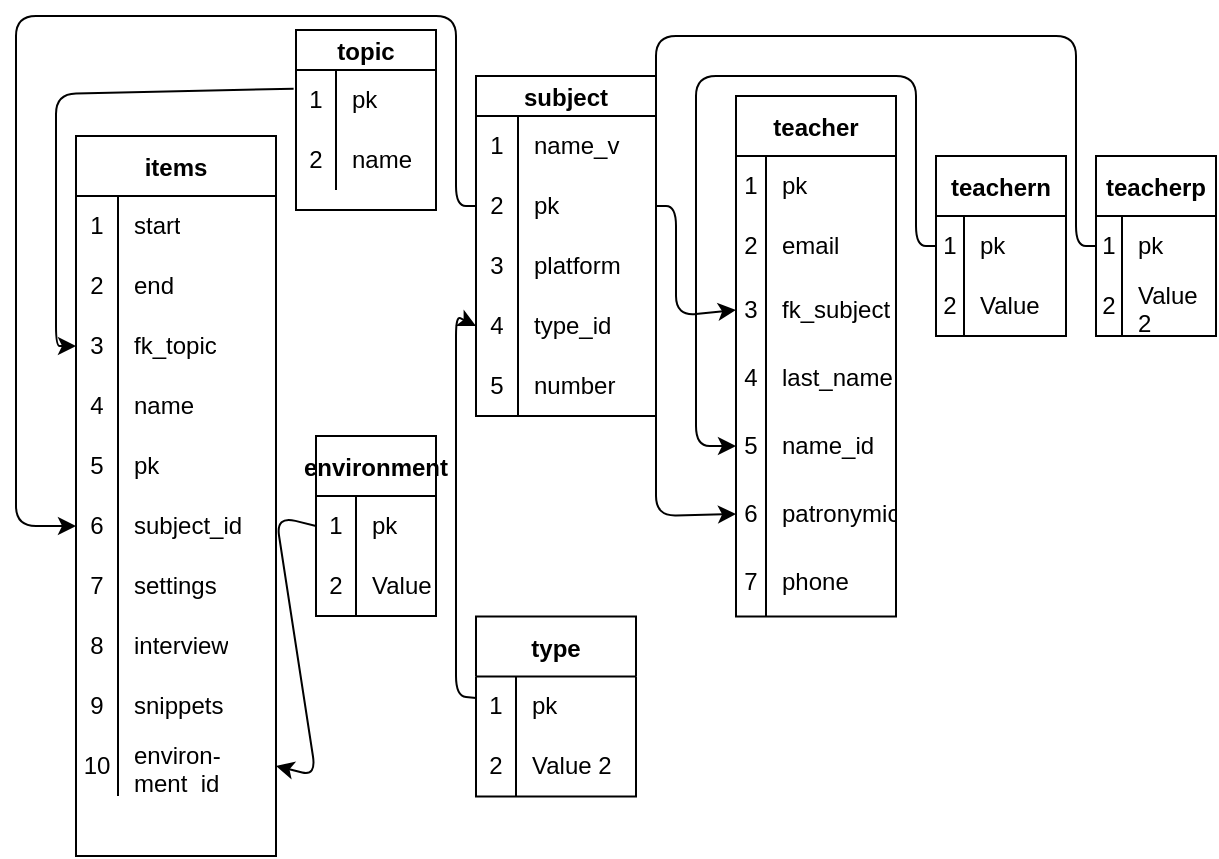 <mxfile>
    <diagram id="UO9deW6PsLbWrJWX5Zuo" name="Страница 1">
        <mxGraphModel dx="1464" dy="249" grid="1" gridSize="10" guides="1" tooltips="1" connect="1" arrows="1" fold="1" page="1" pageScale="1" pageWidth="1169" pageHeight="827" math="0" shadow="0">
            <root>
                <mxCell id="0"/>
                <mxCell id="1" parent="0"/>
                <mxCell id="2" value="items" style="shape=table;startSize=30;container=1;collapsible=0;childLayout=tableLayout;fixedRows=1;rowLines=0;fontStyle=1;" parent="1" vertex="1">
                    <mxGeometry x="10" y="70" width="100" height="360" as="geometry"/>
                </mxCell>
                <mxCell id="3" value="" style="shape=tableRow;horizontal=0;startSize=0;swimlaneHead=0;swimlaneBody=0;top=0;left=0;bottom=0;right=0;collapsible=0;dropTarget=0;fillColor=none;points=[[0,0.5],[1,0.5]];portConstraint=eastwest;" parent="2" vertex="1">
                    <mxGeometry y="30" width="100" height="30" as="geometry"/>
                </mxCell>
                <mxCell id="4" value="1" style="shape=partialRectangle;html=1;whiteSpace=wrap;connectable=0;fillColor=none;top=0;left=0;bottom=0;right=0;overflow=hidden;pointerEvents=1;" parent="3" vertex="1">
                    <mxGeometry width="21" height="30" as="geometry">
                        <mxRectangle width="21" height="30" as="alternateBounds"/>
                    </mxGeometry>
                </mxCell>
                <mxCell id="5" value="start" style="shape=partialRectangle;html=1;whiteSpace=wrap;connectable=0;fillColor=none;top=0;left=0;bottom=0;right=0;align=left;spacingLeft=6;overflow=hidden;" parent="3" vertex="1">
                    <mxGeometry x="21" width="79" height="30" as="geometry">
                        <mxRectangle width="79" height="30" as="alternateBounds"/>
                    </mxGeometry>
                </mxCell>
                <mxCell id="6" value="" style="shape=tableRow;horizontal=0;startSize=0;swimlaneHead=0;swimlaneBody=0;top=0;left=0;bottom=0;right=0;collapsible=0;dropTarget=0;fillColor=none;points=[[0,0.5],[1,0.5]];portConstraint=eastwest;" parent="2" vertex="1">
                    <mxGeometry y="60" width="100" height="30" as="geometry"/>
                </mxCell>
                <mxCell id="7" value="2" style="shape=partialRectangle;html=1;whiteSpace=wrap;connectable=0;fillColor=none;top=0;left=0;bottom=0;right=0;overflow=hidden;" parent="6" vertex="1">
                    <mxGeometry width="21" height="30" as="geometry">
                        <mxRectangle width="21" height="30" as="alternateBounds"/>
                    </mxGeometry>
                </mxCell>
                <mxCell id="8" value="end" style="shape=partialRectangle;html=1;whiteSpace=wrap;connectable=0;fillColor=none;top=0;left=0;bottom=0;right=0;align=left;spacingLeft=6;overflow=hidden;" parent="6" vertex="1">
                    <mxGeometry x="21" width="79" height="30" as="geometry">
                        <mxRectangle width="79" height="30" as="alternateBounds"/>
                    </mxGeometry>
                </mxCell>
                <mxCell id="9" value="" style="shape=tableRow;horizontal=0;startSize=0;swimlaneHead=0;swimlaneBody=0;top=0;left=0;bottom=0;right=0;collapsible=0;dropTarget=0;fillColor=none;points=[[0,0.5],[1,0.5]];portConstraint=eastwest;" parent="2" vertex="1">
                    <mxGeometry y="90" width="100" height="30" as="geometry"/>
                </mxCell>
                <mxCell id="10" value="3" style="shape=partialRectangle;html=1;whiteSpace=wrap;connectable=0;fillColor=none;top=0;left=0;bottom=0;right=0;overflow=hidden;" parent="9" vertex="1">
                    <mxGeometry width="21" height="30" as="geometry">
                        <mxRectangle width="21" height="30" as="alternateBounds"/>
                    </mxGeometry>
                </mxCell>
                <mxCell id="11" value="fk_topic" style="shape=partialRectangle;html=1;whiteSpace=wrap;connectable=0;fillColor=none;top=0;left=0;bottom=0;right=0;align=left;spacingLeft=6;overflow=hidden;" parent="9" vertex="1">
                    <mxGeometry x="21" width="79" height="30" as="geometry">
                        <mxRectangle width="79" height="30" as="alternateBounds"/>
                    </mxGeometry>
                </mxCell>
                <mxCell id="123" value="" style="shape=tableRow;horizontal=0;startSize=0;swimlaneHead=0;swimlaneBody=0;top=0;left=0;bottom=0;right=0;collapsible=0;dropTarget=0;fillColor=none;points=[[0,0.5],[1,0.5]];portConstraint=eastwest;" parent="2" vertex="1">
                    <mxGeometry y="120" width="100" height="30" as="geometry"/>
                </mxCell>
                <mxCell id="124" value="4" style="shape=partialRectangle;html=1;whiteSpace=wrap;connectable=0;fillColor=none;top=0;left=0;bottom=0;right=0;overflow=hidden;" parent="123" vertex="1">
                    <mxGeometry width="21" height="30" as="geometry">
                        <mxRectangle width="21" height="30" as="alternateBounds"/>
                    </mxGeometry>
                </mxCell>
                <mxCell id="125" value="name" style="shape=partialRectangle;html=1;whiteSpace=wrap;connectable=0;fillColor=none;top=0;left=0;bottom=0;right=0;align=left;spacingLeft=6;overflow=hidden;" parent="123" vertex="1">
                    <mxGeometry x="21" width="79" height="30" as="geometry">
                        <mxRectangle width="79" height="30" as="alternateBounds"/>
                    </mxGeometry>
                </mxCell>
                <mxCell id="126" value="" style="shape=tableRow;horizontal=0;startSize=0;swimlaneHead=0;swimlaneBody=0;top=0;left=0;bottom=0;right=0;collapsible=0;dropTarget=0;fillColor=none;points=[[0,0.5],[1,0.5]];portConstraint=eastwest;" parent="2" vertex="1">
                    <mxGeometry y="150" width="100" height="30" as="geometry"/>
                </mxCell>
                <mxCell id="127" value="5" style="shape=partialRectangle;html=1;whiteSpace=wrap;connectable=0;fillColor=none;top=0;left=0;bottom=0;right=0;overflow=hidden;" parent="126" vertex="1">
                    <mxGeometry width="21" height="30" as="geometry">
                        <mxRectangle width="21" height="30" as="alternateBounds"/>
                    </mxGeometry>
                </mxCell>
                <mxCell id="128" value="pk&amp;nbsp;" style="shape=partialRectangle;html=1;whiteSpace=wrap;connectable=0;fillColor=none;top=0;left=0;bottom=0;right=0;align=left;spacingLeft=6;overflow=hidden;" parent="126" vertex="1">
                    <mxGeometry x="21" width="79" height="30" as="geometry">
                        <mxRectangle width="79" height="30" as="alternateBounds"/>
                    </mxGeometry>
                </mxCell>
                <mxCell id="129" value="" style="shape=tableRow;horizontal=0;startSize=0;swimlaneHead=0;swimlaneBody=0;top=0;left=0;bottom=0;right=0;collapsible=0;dropTarget=0;fillColor=none;points=[[0,0.5],[1,0.5]];portConstraint=eastwest;" parent="2" vertex="1">
                    <mxGeometry y="180" width="100" height="30" as="geometry"/>
                </mxCell>
                <mxCell id="130" value="6" style="shape=partialRectangle;html=1;whiteSpace=wrap;connectable=0;fillColor=none;top=0;left=0;bottom=0;right=0;overflow=hidden;" parent="129" vertex="1">
                    <mxGeometry width="21" height="30" as="geometry">
                        <mxRectangle width="21" height="30" as="alternateBounds"/>
                    </mxGeometry>
                </mxCell>
                <mxCell id="131" value="subject_id" style="shape=partialRectangle;html=1;whiteSpace=wrap;connectable=0;fillColor=none;top=0;left=0;bottom=0;right=0;align=left;spacingLeft=6;overflow=hidden;" parent="129" vertex="1">
                    <mxGeometry x="21" width="79" height="30" as="geometry">
                        <mxRectangle width="79" height="30" as="alternateBounds"/>
                    </mxGeometry>
                </mxCell>
                <mxCell id="177" value="" style="shape=tableRow;horizontal=0;startSize=0;swimlaneHead=0;swimlaneBody=0;top=0;left=0;bottom=0;right=0;collapsible=0;dropTarget=0;fillColor=none;points=[[0,0.5],[1,0.5]];portConstraint=eastwest;" parent="2" vertex="1">
                    <mxGeometry y="210" width="100" height="30" as="geometry"/>
                </mxCell>
                <mxCell id="178" value="7" style="shape=partialRectangle;html=1;whiteSpace=wrap;connectable=0;fillColor=none;top=0;left=0;bottom=0;right=0;overflow=hidden;" parent="177" vertex="1">
                    <mxGeometry width="21" height="30" as="geometry">
                        <mxRectangle width="21" height="30" as="alternateBounds"/>
                    </mxGeometry>
                </mxCell>
                <mxCell id="179" value="settings" style="shape=partialRectangle;html=1;whiteSpace=wrap;connectable=0;fillColor=none;top=0;left=0;bottom=0;right=0;align=left;spacingLeft=6;overflow=hidden;" parent="177" vertex="1">
                    <mxGeometry x="21" width="79" height="30" as="geometry">
                        <mxRectangle width="79" height="30" as="alternateBounds"/>
                    </mxGeometry>
                </mxCell>
                <mxCell id="180" value="" style="shape=tableRow;horizontal=0;startSize=0;swimlaneHead=0;swimlaneBody=0;top=0;left=0;bottom=0;right=0;collapsible=0;dropTarget=0;fillColor=none;points=[[0,0.5],[1,0.5]];portConstraint=eastwest;" parent="2" vertex="1">
                    <mxGeometry y="240" width="100" height="30" as="geometry"/>
                </mxCell>
                <mxCell id="181" value="8" style="shape=partialRectangle;html=1;whiteSpace=wrap;connectable=0;fillColor=none;top=0;left=0;bottom=0;right=0;overflow=hidden;" parent="180" vertex="1">
                    <mxGeometry width="21" height="30" as="geometry">
                        <mxRectangle width="21" height="30" as="alternateBounds"/>
                    </mxGeometry>
                </mxCell>
                <mxCell id="182" value="interview" style="shape=partialRectangle;html=1;whiteSpace=wrap;connectable=0;fillColor=none;top=0;left=0;bottom=0;right=0;align=left;spacingLeft=6;overflow=hidden;" parent="180" vertex="1">
                    <mxGeometry x="21" width="79" height="30" as="geometry">
                        <mxRectangle width="79" height="30" as="alternateBounds"/>
                    </mxGeometry>
                </mxCell>
                <mxCell id="183" value="" style="shape=tableRow;horizontal=0;startSize=0;swimlaneHead=0;swimlaneBody=0;top=0;left=0;bottom=0;right=0;collapsible=0;dropTarget=0;fillColor=none;points=[[0,0.5],[1,0.5]];portConstraint=eastwest;" parent="2" vertex="1">
                    <mxGeometry y="270" width="100" height="30" as="geometry"/>
                </mxCell>
                <mxCell id="184" value="9" style="shape=partialRectangle;html=1;whiteSpace=wrap;connectable=0;fillColor=none;top=0;left=0;bottom=0;right=0;overflow=hidden;" parent="183" vertex="1">
                    <mxGeometry width="21" height="30" as="geometry">
                        <mxRectangle width="21" height="30" as="alternateBounds"/>
                    </mxGeometry>
                </mxCell>
                <mxCell id="185" value="snippets" style="shape=partialRectangle;html=1;whiteSpace=wrap;connectable=0;fillColor=none;top=0;left=0;bottom=0;right=0;align=left;spacingLeft=6;overflow=hidden;" parent="183" vertex="1">
                    <mxGeometry x="21" width="79" height="30" as="geometry">
                        <mxRectangle width="79" height="30" as="alternateBounds"/>
                    </mxGeometry>
                </mxCell>
                <mxCell id="244" value="" style="shape=tableRow;horizontal=0;startSize=0;swimlaneHead=0;swimlaneBody=0;top=0;left=0;bottom=0;right=0;collapsible=0;dropTarget=0;fillColor=none;points=[[0,0.5],[1,0.5]];portConstraint=eastwest;" parent="2" vertex="1">
                    <mxGeometry y="300" width="100" height="30" as="geometry"/>
                </mxCell>
                <mxCell id="245" value="10" style="shape=partialRectangle;html=1;whiteSpace=wrap;connectable=0;fillColor=none;top=0;left=0;bottom=0;right=0;overflow=hidden;" parent="244" vertex="1">
                    <mxGeometry width="21" height="30" as="geometry">
                        <mxRectangle width="21" height="30" as="alternateBounds"/>
                    </mxGeometry>
                </mxCell>
                <mxCell id="246" value="environ-&lt;br&gt;ment_id" style="shape=partialRectangle;html=1;whiteSpace=wrap;connectable=0;fillColor=none;top=0;left=0;bottom=0;right=0;align=left;spacingLeft=6;overflow=hidden;" parent="244" vertex="1">
                    <mxGeometry x="21" width="79" height="30" as="geometry">
                        <mxRectangle width="79" height="30" as="alternateBounds"/>
                    </mxGeometry>
                </mxCell>
                <mxCell id="132" style="edgeStyle=none;html=1;entryX=0;entryY=0.5;entryDx=0;entryDy=0;exitX=0;exitY=0.5;exitDx=0;exitDy=0;" parent="1" source="25" target="129" edge="1">
                    <mxGeometry relative="1" as="geometry">
                        <Array as="points">
                            <mxPoint x="200" y="105"/>
                            <mxPoint x="200" y="10"/>
                            <mxPoint x="-20" y="10"/>
                            <mxPoint x="-20" y="265"/>
                        </Array>
                    </mxGeometry>
                </mxCell>
                <mxCell id="139" style="edgeStyle=none;html=1;exitX=1;exitY=0.5;exitDx=0;exitDy=0;entryX=0;entryY=0.5;entryDx=0;entryDy=0;" parent="1" source="25" target="113" edge="1">
                    <mxGeometry relative="1" as="geometry">
                        <mxPoint x="500" y="135.0" as="targetPoint"/>
                        <Array as="points">
                            <mxPoint x="310" y="105"/>
                            <mxPoint x="310" y="160"/>
                        </Array>
                    </mxGeometry>
                </mxCell>
                <mxCell id="21" value="subject" style="shape=table;startSize=20;container=1;collapsible=0;childLayout=tableLayout;fixedRows=1;rowLines=0;fontStyle=1;" parent="1" vertex="1">
                    <mxGeometry x="210" y="40" width="90" height="170" as="geometry"/>
                </mxCell>
                <mxCell id="22" value="" style="shape=tableRow;horizontal=0;startSize=0;swimlaneHead=0;swimlaneBody=0;top=0;left=0;bottom=0;right=0;collapsible=0;dropTarget=0;fillColor=none;points=[[0,0.5],[1,0.5]];portConstraint=eastwest;" parent="21" vertex="1">
                    <mxGeometry y="20" width="90" height="30" as="geometry"/>
                </mxCell>
                <mxCell id="23" value="1" style="shape=partialRectangle;html=1;whiteSpace=wrap;connectable=0;fillColor=none;top=0;left=0;bottom=0;right=0;overflow=hidden;pointerEvents=1;" parent="22" vertex="1">
                    <mxGeometry width="21" height="30" as="geometry">
                        <mxRectangle width="21" height="30" as="alternateBounds"/>
                    </mxGeometry>
                </mxCell>
                <mxCell id="24" value="name_v" style="shape=partialRectangle;html=1;whiteSpace=wrap;connectable=0;fillColor=none;top=0;left=0;bottom=0;right=0;align=left;spacingLeft=6;overflow=hidden;" parent="22" vertex="1">
                    <mxGeometry x="21" width="69" height="30" as="geometry">
                        <mxRectangle width="69" height="30" as="alternateBounds"/>
                    </mxGeometry>
                </mxCell>
                <mxCell id="25" value="" style="shape=tableRow;horizontal=0;startSize=0;swimlaneHead=0;swimlaneBody=0;top=0;left=0;bottom=0;right=0;collapsible=0;dropTarget=0;fillColor=none;points=[[0,0.5],[1,0.5]];portConstraint=eastwest;" parent="21" vertex="1">
                    <mxGeometry y="50" width="90" height="30" as="geometry"/>
                </mxCell>
                <mxCell id="26" value="2" style="shape=partialRectangle;html=1;whiteSpace=wrap;connectable=0;fillColor=none;top=0;left=0;bottom=0;right=0;overflow=hidden;" parent="25" vertex="1">
                    <mxGeometry width="21" height="30" as="geometry">
                        <mxRectangle width="21" height="30" as="alternateBounds"/>
                    </mxGeometry>
                </mxCell>
                <mxCell id="27" value="pk" style="shape=partialRectangle;html=1;whiteSpace=wrap;connectable=0;fillColor=none;top=0;left=0;bottom=0;right=0;align=left;spacingLeft=6;overflow=hidden;" parent="25" vertex="1">
                    <mxGeometry x="21" width="69" height="30" as="geometry">
                        <mxRectangle width="69" height="30" as="alternateBounds"/>
                    </mxGeometry>
                </mxCell>
                <mxCell id="28" value="" style="shape=tableRow;horizontal=0;startSize=0;swimlaneHead=0;swimlaneBody=0;top=0;left=0;bottom=0;right=0;collapsible=0;dropTarget=0;fillColor=none;points=[[0,0.5],[1,0.5]];portConstraint=eastwest;" parent="21" vertex="1">
                    <mxGeometry y="80" width="90" height="30" as="geometry"/>
                </mxCell>
                <mxCell id="29" value="3" style="shape=partialRectangle;html=1;whiteSpace=wrap;connectable=0;fillColor=none;top=0;left=0;bottom=0;right=0;overflow=hidden;" parent="28" vertex="1">
                    <mxGeometry width="21" height="30" as="geometry">
                        <mxRectangle width="21" height="30" as="alternateBounds"/>
                    </mxGeometry>
                </mxCell>
                <mxCell id="30" value="platform" style="shape=partialRectangle;html=1;whiteSpace=wrap;connectable=0;fillColor=none;top=0;left=0;bottom=0;right=0;align=left;spacingLeft=6;overflow=hidden;" parent="28" vertex="1">
                    <mxGeometry x="21" width="69" height="30" as="geometry">
                        <mxRectangle width="69" height="30" as="alternateBounds"/>
                    </mxGeometry>
                </mxCell>
                <mxCell id="133" value="" style="shape=tableRow;horizontal=0;startSize=0;swimlaneHead=0;swimlaneBody=0;top=0;left=0;bottom=0;right=0;collapsible=0;dropTarget=0;fillColor=none;points=[[0,0.5],[1,0.5]];portConstraint=eastwest;" parent="21" vertex="1">
                    <mxGeometry y="110" width="90" height="30" as="geometry"/>
                </mxCell>
                <mxCell id="134" value="4" style="shape=partialRectangle;html=1;whiteSpace=wrap;connectable=0;fillColor=none;top=0;left=0;bottom=0;right=0;overflow=hidden;" parent="133" vertex="1">
                    <mxGeometry width="21" height="30" as="geometry">
                        <mxRectangle width="21" height="30" as="alternateBounds"/>
                    </mxGeometry>
                </mxCell>
                <mxCell id="135" value="type_id" style="shape=partialRectangle;html=1;whiteSpace=wrap;connectable=0;fillColor=none;top=0;left=0;bottom=0;right=0;align=left;spacingLeft=6;overflow=hidden;" parent="133" vertex="1">
                    <mxGeometry x="21" width="69" height="30" as="geometry">
                        <mxRectangle width="69" height="30" as="alternateBounds"/>
                    </mxGeometry>
                </mxCell>
                <mxCell id="136" value="" style="shape=tableRow;horizontal=0;startSize=0;swimlaneHead=0;swimlaneBody=0;top=0;left=0;bottom=0;right=0;collapsible=0;dropTarget=0;fillColor=none;points=[[0,0.5],[1,0.5]];portConstraint=eastwest;" parent="21" vertex="1">
                    <mxGeometry y="140" width="90" height="30" as="geometry"/>
                </mxCell>
                <mxCell id="137" value="5" style="shape=partialRectangle;html=1;whiteSpace=wrap;connectable=0;fillColor=none;top=0;left=0;bottom=0;right=0;overflow=hidden;" parent="136" vertex="1">
                    <mxGeometry width="21" height="30" as="geometry">
                        <mxRectangle width="21" height="30" as="alternateBounds"/>
                    </mxGeometry>
                </mxCell>
                <mxCell id="138" value="number" style="shape=partialRectangle;html=1;whiteSpace=wrap;connectable=0;fillColor=none;top=0;left=0;bottom=0;right=0;align=left;spacingLeft=6;overflow=hidden;" parent="136" vertex="1">
                    <mxGeometry x="21" width="69" height="30" as="geometry">
                        <mxRectangle width="69" height="30" as="alternateBounds"/>
                    </mxGeometry>
                </mxCell>
                <mxCell id="118" style="edgeStyle=none;html=1;entryX=0;entryY=0.5;entryDx=0;entryDy=0;exitX=-0.017;exitY=0.312;exitDx=0;exitDy=0;exitPerimeter=0;" parent="1" source="57" target="9" edge="1">
                    <mxGeometry relative="1" as="geometry">
                        <Array as="points">
                            <mxPoint y="49"/>
                            <mxPoint y="175"/>
                        </Array>
                    </mxGeometry>
                </mxCell>
                <mxCell id="56" value="topic" style="shape=table;startSize=20;container=1;collapsible=0;childLayout=tableLayout;fixedRows=1;rowLines=0;fontStyle=1;" parent="1" vertex="1">
                    <mxGeometry x="120" y="17" width="70" height="90" as="geometry"/>
                </mxCell>
                <mxCell id="57" value="" style="shape=tableRow;horizontal=0;startSize=0;swimlaneHead=0;swimlaneBody=0;top=0;left=0;bottom=0;right=0;collapsible=0;dropTarget=0;fillColor=none;points=[[0,0.5],[1,0.5]];portConstraint=eastwest;" parent="56" vertex="1">
                    <mxGeometry y="20" width="70" height="30" as="geometry"/>
                </mxCell>
                <mxCell id="58" value="1" style="shape=partialRectangle;html=1;whiteSpace=wrap;connectable=0;fillColor=none;top=0;left=0;bottom=0;right=0;overflow=hidden;pointerEvents=1;" parent="57" vertex="1">
                    <mxGeometry width="20" height="30" as="geometry">
                        <mxRectangle width="20" height="30" as="alternateBounds"/>
                    </mxGeometry>
                </mxCell>
                <mxCell id="59" value="pk" style="shape=partialRectangle;html=1;whiteSpace=wrap;connectable=0;fillColor=none;top=0;left=0;bottom=0;right=0;align=left;spacingLeft=6;overflow=hidden;" parent="57" vertex="1">
                    <mxGeometry x="20" width="50" height="30" as="geometry">
                        <mxRectangle width="50" height="30" as="alternateBounds"/>
                    </mxGeometry>
                </mxCell>
                <mxCell id="60" value="" style="shape=tableRow;horizontal=0;startSize=0;swimlaneHead=0;swimlaneBody=0;top=0;left=0;bottom=0;right=0;collapsible=0;dropTarget=0;fillColor=none;points=[[0,0.5],[1,0.5]];portConstraint=eastwest;" parent="56" vertex="1">
                    <mxGeometry y="50" width="70" height="30" as="geometry"/>
                </mxCell>
                <mxCell id="61" value="2" style="shape=partialRectangle;html=1;whiteSpace=wrap;connectable=0;fillColor=none;top=0;left=0;bottom=0;right=0;overflow=hidden;" parent="60" vertex="1">
                    <mxGeometry width="20" height="30" as="geometry">
                        <mxRectangle width="20" height="30" as="alternateBounds"/>
                    </mxGeometry>
                </mxCell>
                <mxCell id="62" value="name" style="shape=partialRectangle;html=1;whiteSpace=wrap;connectable=0;fillColor=none;top=0;left=0;bottom=0;right=0;align=left;spacingLeft=6;overflow=hidden;" parent="60" vertex="1">
                    <mxGeometry x="20" width="50" height="30" as="geometry">
                        <mxRectangle width="50" height="30" as="alternateBounds"/>
                    </mxGeometry>
                </mxCell>
                <mxCell id="106" value="teacher" style="shape=table;startSize=30;container=1;collapsible=0;childLayout=tableLayout;fixedRows=1;rowLines=0;fontStyle=1;" parent="1" vertex="1">
                    <mxGeometry x="340" y="50" width="80" height="260.25" as="geometry"/>
                </mxCell>
                <mxCell id="107" value="" style="shape=tableRow;horizontal=0;startSize=0;swimlaneHead=0;swimlaneBody=0;top=0;left=0;bottom=0;right=0;collapsible=0;dropTarget=0;fillColor=none;points=[[0,0.5],[1,0.5]];portConstraint=eastwest;" parent="106" vertex="1">
                    <mxGeometry y="30" width="80" height="30" as="geometry"/>
                </mxCell>
                <mxCell id="108" value="1" style="shape=partialRectangle;html=1;whiteSpace=wrap;connectable=0;fillColor=none;top=0;left=0;bottom=0;right=0;overflow=hidden;pointerEvents=1;" parent="107" vertex="1">
                    <mxGeometry width="15" height="30" as="geometry">
                        <mxRectangle width="15" height="30" as="alternateBounds"/>
                    </mxGeometry>
                </mxCell>
                <mxCell id="109" value="pk" style="shape=partialRectangle;html=1;whiteSpace=wrap;connectable=0;fillColor=none;top=0;left=0;bottom=0;right=0;align=left;spacingLeft=6;overflow=hidden;" parent="107" vertex="1">
                    <mxGeometry x="15" width="65" height="30" as="geometry">
                        <mxRectangle width="65" height="30" as="alternateBounds"/>
                    </mxGeometry>
                </mxCell>
                <mxCell id="110" value="" style="shape=tableRow;horizontal=0;startSize=0;swimlaneHead=0;swimlaneBody=0;top=0;left=0;bottom=0;right=0;collapsible=0;dropTarget=0;fillColor=none;points=[[0,0.5],[1,0.5]];portConstraint=eastwest;" parent="106" vertex="1">
                    <mxGeometry y="60" width="80" height="30" as="geometry"/>
                </mxCell>
                <mxCell id="111" value="2" style="shape=partialRectangle;html=1;whiteSpace=wrap;connectable=0;fillColor=none;top=0;left=0;bottom=0;right=0;overflow=hidden;" parent="110" vertex="1">
                    <mxGeometry width="15" height="30" as="geometry">
                        <mxRectangle width="15" height="30" as="alternateBounds"/>
                    </mxGeometry>
                </mxCell>
                <mxCell id="112" value="email" style="shape=partialRectangle;html=1;whiteSpace=wrap;connectable=0;fillColor=none;top=0;left=0;bottom=0;right=0;align=left;spacingLeft=6;overflow=hidden;" parent="110" vertex="1">
                    <mxGeometry x="15" width="65" height="30" as="geometry">
                        <mxRectangle width="65" height="30" as="alternateBounds"/>
                    </mxGeometry>
                </mxCell>
                <mxCell id="113" value="" style="shape=tableRow;horizontal=0;startSize=0;swimlaneHead=0;swimlaneBody=0;top=0;left=0;bottom=0;right=0;collapsible=0;dropTarget=0;fillColor=none;points=[[0,0.5],[1,0.5]];portConstraint=eastwest;" parent="106" vertex="1">
                    <mxGeometry y="90" width="80" height="34" as="geometry"/>
                </mxCell>
                <mxCell id="114" value="3" style="shape=partialRectangle;html=1;whiteSpace=wrap;connectable=0;fillColor=none;top=0;left=0;bottom=0;right=0;overflow=hidden;" parent="113" vertex="1">
                    <mxGeometry width="15" height="34" as="geometry">
                        <mxRectangle width="15" height="34" as="alternateBounds"/>
                    </mxGeometry>
                </mxCell>
                <mxCell id="115" value="fk_subject" style="shape=partialRectangle;html=1;whiteSpace=wrap;connectable=0;fillColor=none;top=0;left=0;bottom=0;right=0;align=left;spacingLeft=6;overflow=hidden;" parent="113" vertex="1">
                    <mxGeometry x="15" width="65" height="34" as="geometry">
                        <mxRectangle width="65" height="34" as="alternateBounds"/>
                    </mxGeometry>
                </mxCell>
                <mxCell id="140" value="" style="shape=tableRow;horizontal=0;startSize=0;swimlaneHead=0;swimlaneBody=0;top=0;left=0;bottom=0;right=0;collapsible=0;dropTarget=0;fillColor=none;points=[[0,0.5],[1,0.5]];portConstraint=eastwest;" parent="106" vertex="1">
                    <mxGeometry y="124" width="80" height="34" as="geometry"/>
                </mxCell>
                <mxCell id="141" value="4" style="shape=partialRectangle;html=1;whiteSpace=wrap;connectable=0;fillColor=none;top=0;left=0;bottom=0;right=0;overflow=hidden;" parent="140" vertex="1">
                    <mxGeometry width="15" height="34" as="geometry">
                        <mxRectangle width="15" height="34" as="alternateBounds"/>
                    </mxGeometry>
                </mxCell>
                <mxCell id="142" value="last_name" style="shape=partialRectangle;html=1;whiteSpace=wrap;connectable=0;fillColor=none;top=0;left=0;bottom=0;right=0;align=left;spacingLeft=6;overflow=hidden;" parent="140" vertex="1">
                    <mxGeometry x="15" width="65" height="34" as="geometry">
                        <mxRectangle width="65" height="34" as="alternateBounds"/>
                    </mxGeometry>
                </mxCell>
                <mxCell id="163" value="" style="shape=tableRow;horizontal=0;startSize=0;swimlaneHead=0;swimlaneBody=0;top=0;left=0;bottom=0;right=0;collapsible=0;dropTarget=0;fillColor=none;points=[[0,0.5],[1,0.5]];portConstraint=eastwest;" parent="106" vertex="1">
                    <mxGeometry y="158" width="80" height="34" as="geometry"/>
                </mxCell>
                <mxCell id="164" value="5" style="shape=partialRectangle;html=1;whiteSpace=wrap;connectable=0;fillColor=none;top=0;left=0;bottom=0;right=0;overflow=hidden;" parent="163" vertex="1">
                    <mxGeometry width="15" height="34" as="geometry">
                        <mxRectangle width="15" height="34" as="alternateBounds"/>
                    </mxGeometry>
                </mxCell>
                <mxCell id="165" value="name_id" style="shape=partialRectangle;html=1;whiteSpace=wrap;connectable=0;fillColor=none;top=0;left=0;bottom=0;right=0;align=left;spacingLeft=6;overflow=hidden;" parent="163" vertex="1">
                    <mxGeometry x="15" width="65" height="34" as="geometry">
                        <mxRectangle width="65" height="34" as="alternateBounds"/>
                    </mxGeometry>
                </mxCell>
                <mxCell id="170" value="" style="shape=tableRow;horizontal=0;startSize=0;swimlaneHead=0;swimlaneBody=0;top=0;left=0;bottom=0;right=0;collapsible=0;dropTarget=0;fillColor=none;points=[[0,0.5],[1,0.5]];portConstraint=eastwest;" parent="106" vertex="1">
                    <mxGeometry y="192" width="80" height="34" as="geometry"/>
                </mxCell>
                <mxCell id="171" value="6" style="shape=partialRectangle;html=1;whiteSpace=wrap;connectable=0;fillColor=none;top=0;left=0;bottom=0;right=0;overflow=hidden;" parent="170" vertex="1">
                    <mxGeometry width="15" height="34" as="geometry">
                        <mxRectangle width="15" height="34" as="alternateBounds"/>
                    </mxGeometry>
                </mxCell>
                <mxCell id="172" value="patronymic_id" style="shape=partialRectangle;html=1;whiteSpace=wrap;connectable=0;fillColor=none;top=0;left=0;bottom=0;right=0;align=left;spacingLeft=6;overflow=hidden;" parent="170" vertex="1">
                    <mxGeometry x="15" width="65" height="34" as="geometry">
                        <mxRectangle width="65" height="34" as="alternateBounds"/>
                    </mxGeometry>
                </mxCell>
                <mxCell id="174" value="" style="shape=tableRow;horizontal=0;startSize=0;swimlaneHead=0;swimlaneBody=0;top=0;left=0;bottom=0;right=0;collapsible=0;dropTarget=0;fillColor=none;points=[[0,0.5],[1,0.5]];portConstraint=eastwest;" parent="106" vertex="1">
                    <mxGeometry y="226" width="80" height="34" as="geometry"/>
                </mxCell>
                <mxCell id="175" value="7" style="shape=partialRectangle;html=1;whiteSpace=wrap;connectable=0;fillColor=none;top=0;left=0;bottom=0;right=0;overflow=hidden;" parent="174" vertex="1">
                    <mxGeometry width="15" height="34" as="geometry">
                        <mxRectangle width="15" height="34" as="alternateBounds"/>
                    </mxGeometry>
                </mxCell>
                <mxCell id="176" value="phone" style="shape=partialRectangle;html=1;whiteSpace=wrap;connectable=0;fillColor=none;top=0;left=0;bottom=0;right=0;align=left;spacingLeft=6;overflow=hidden;" parent="174" vertex="1">
                    <mxGeometry x="15" width="65" height="34" as="geometry">
                        <mxRectangle width="65" height="34" as="alternateBounds"/>
                    </mxGeometry>
                </mxCell>
                <mxCell id="143" value="teachern" style="shape=table;startSize=30;container=1;collapsible=0;childLayout=tableLayout;fixedRows=1;rowLines=0;fontStyle=1;" parent="1" vertex="1">
                    <mxGeometry x="440" y="80" width="65" height="90" as="geometry"/>
                </mxCell>
                <mxCell id="144" value="" style="shape=tableRow;horizontal=0;startSize=0;swimlaneHead=0;swimlaneBody=0;top=0;left=0;bottom=0;right=0;collapsible=0;dropTarget=0;fillColor=none;points=[[0,0.5],[1,0.5]];portConstraint=eastwest;" parent="143" vertex="1">
                    <mxGeometry y="30" width="65" height="30" as="geometry"/>
                </mxCell>
                <mxCell id="145" value="1" style="shape=partialRectangle;html=1;whiteSpace=wrap;connectable=0;fillColor=none;top=0;left=0;bottom=0;right=0;overflow=hidden;pointerEvents=1;" parent="144" vertex="1">
                    <mxGeometry width="14" height="30" as="geometry">
                        <mxRectangle width="14" height="30" as="alternateBounds"/>
                    </mxGeometry>
                </mxCell>
                <mxCell id="146" value="pk" style="shape=partialRectangle;html=1;whiteSpace=wrap;connectable=0;fillColor=none;top=0;left=0;bottom=0;right=0;align=left;spacingLeft=6;overflow=hidden;" parent="144" vertex="1">
                    <mxGeometry x="14" width="51" height="30" as="geometry">
                        <mxRectangle width="51" height="30" as="alternateBounds"/>
                    </mxGeometry>
                </mxCell>
                <mxCell id="147" value="" style="shape=tableRow;horizontal=0;startSize=0;swimlaneHead=0;swimlaneBody=0;top=0;left=0;bottom=0;right=0;collapsible=0;dropTarget=0;fillColor=none;points=[[0,0.5],[1,0.5]];portConstraint=eastwest;" parent="143" vertex="1">
                    <mxGeometry y="60" width="65" height="30" as="geometry"/>
                </mxCell>
                <mxCell id="148" value="2" style="shape=partialRectangle;html=1;whiteSpace=wrap;connectable=0;fillColor=none;top=0;left=0;bottom=0;right=0;overflow=hidden;" parent="147" vertex="1">
                    <mxGeometry width="14" height="30" as="geometry">
                        <mxRectangle width="14" height="30" as="alternateBounds"/>
                    </mxGeometry>
                </mxCell>
                <mxCell id="149" value="Value&amp;nbsp;&lt;br&gt;" style="shape=partialRectangle;html=1;whiteSpace=wrap;connectable=0;fillColor=none;top=0;left=0;bottom=0;right=0;align=left;spacingLeft=6;overflow=hidden;" parent="147" vertex="1">
                    <mxGeometry x="14" width="51" height="30" as="geometry">
                        <mxRectangle width="51" height="30" as="alternateBounds"/>
                    </mxGeometry>
                </mxCell>
                <mxCell id="153" value="teacherp" style="shape=table;startSize=30;container=1;collapsible=0;childLayout=tableLayout;fixedRows=1;rowLines=0;fontStyle=1;" parent="1" vertex="1">
                    <mxGeometry x="520" y="80" width="60" height="90" as="geometry"/>
                </mxCell>
                <mxCell id="154" value="" style="shape=tableRow;horizontal=0;startSize=0;swimlaneHead=0;swimlaneBody=0;top=0;left=0;bottom=0;right=0;collapsible=0;dropTarget=0;fillColor=none;points=[[0,0.5],[1,0.5]];portConstraint=eastwest;" parent="153" vertex="1">
                    <mxGeometry y="30" width="60" height="30" as="geometry"/>
                </mxCell>
                <mxCell id="155" value="1" style="shape=partialRectangle;html=1;whiteSpace=wrap;connectable=0;fillColor=none;top=0;left=0;bottom=0;right=0;overflow=hidden;pointerEvents=1;" parent="154" vertex="1">
                    <mxGeometry width="13" height="30" as="geometry">
                        <mxRectangle width="13" height="30" as="alternateBounds"/>
                    </mxGeometry>
                </mxCell>
                <mxCell id="156" value="pk" style="shape=partialRectangle;html=1;whiteSpace=wrap;connectable=0;fillColor=none;top=0;left=0;bottom=0;right=0;align=left;spacingLeft=6;overflow=hidden;" parent="154" vertex="1">
                    <mxGeometry x="13" width="47" height="30" as="geometry">
                        <mxRectangle width="47" height="30" as="alternateBounds"/>
                    </mxGeometry>
                </mxCell>
                <mxCell id="157" value="" style="shape=tableRow;horizontal=0;startSize=0;swimlaneHead=0;swimlaneBody=0;top=0;left=0;bottom=0;right=0;collapsible=0;dropTarget=0;fillColor=none;points=[[0,0.5],[1,0.5]];portConstraint=eastwest;" parent="153" vertex="1">
                    <mxGeometry y="60" width="60" height="30" as="geometry"/>
                </mxCell>
                <mxCell id="158" value="2" style="shape=partialRectangle;html=1;whiteSpace=wrap;connectable=0;fillColor=none;top=0;left=0;bottom=0;right=0;overflow=hidden;" parent="157" vertex="1">
                    <mxGeometry width="13" height="30" as="geometry">
                        <mxRectangle width="13" height="30" as="alternateBounds"/>
                    </mxGeometry>
                </mxCell>
                <mxCell id="159" value="Value 2" style="shape=partialRectangle;html=1;whiteSpace=wrap;connectable=0;fillColor=none;top=0;left=0;bottom=0;right=0;align=left;spacingLeft=6;overflow=hidden;" parent="157" vertex="1">
                    <mxGeometry x="13" width="47" height="30" as="geometry">
                        <mxRectangle width="47" height="30" as="alternateBounds"/>
                    </mxGeometry>
                </mxCell>
                <mxCell id="168" style="edgeStyle=none;html=1;exitX=0;exitY=0.5;exitDx=0;exitDy=0;entryX=0;entryY=0.5;entryDx=0;entryDy=0;" parent="1" source="144" target="163" edge="1">
                    <mxGeometry relative="1" as="geometry">
                        <mxPoint x="480" y="230" as="targetPoint"/>
                        <Array as="points">
                            <mxPoint x="430" y="125"/>
                            <mxPoint x="430" y="40"/>
                            <mxPoint x="320" y="40"/>
                            <mxPoint x="320" y="225"/>
                        </Array>
                    </mxGeometry>
                </mxCell>
                <mxCell id="173" style="edgeStyle=none;html=1;exitX=0;exitY=0.5;exitDx=0;exitDy=0;entryX=0;entryY=0.5;entryDx=0;entryDy=0;" parent="1" source="154" target="170" edge="1">
                    <mxGeometry relative="1" as="geometry">
                        <mxPoint x="470" y="270" as="targetPoint"/>
                        <Array as="points">
                            <mxPoint x="510" y="125"/>
                            <mxPoint x="510" y="20"/>
                            <mxPoint x="300" y="20"/>
                            <mxPoint x="300" y="260"/>
                        </Array>
                    </mxGeometry>
                </mxCell>
                <mxCell id="186" value="environment" style="shape=table;startSize=30;container=1;collapsible=0;childLayout=tableLayout;fixedRows=1;rowLines=0;fontStyle=1;" parent="1" vertex="1">
                    <mxGeometry x="130" y="220" width="60" height="90" as="geometry"/>
                </mxCell>
                <mxCell id="187" value="" style="shape=tableRow;horizontal=0;startSize=0;swimlaneHead=0;swimlaneBody=0;top=0;left=0;bottom=0;right=0;collapsible=0;dropTarget=0;fillColor=none;points=[[0,0.5],[1,0.5]];portConstraint=eastwest;" parent="186" vertex="1">
                    <mxGeometry y="30" width="60" height="30" as="geometry"/>
                </mxCell>
                <mxCell id="188" value="1" style="shape=partialRectangle;html=1;whiteSpace=wrap;connectable=0;fillColor=none;top=0;left=0;bottom=0;right=0;overflow=hidden;pointerEvents=1;" parent="187" vertex="1">
                    <mxGeometry width="20" height="30" as="geometry">
                        <mxRectangle width="20" height="30" as="alternateBounds"/>
                    </mxGeometry>
                </mxCell>
                <mxCell id="189" value="pk" style="shape=partialRectangle;html=1;whiteSpace=wrap;connectable=0;fillColor=none;top=0;left=0;bottom=0;right=0;align=left;spacingLeft=6;overflow=hidden;" parent="187" vertex="1">
                    <mxGeometry x="20" width="40" height="30" as="geometry">
                        <mxRectangle width="40" height="30" as="alternateBounds"/>
                    </mxGeometry>
                </mxCell>
                <mxCell id="190" value="" style="shape=tableRow;horizontal=0;startSize=0;swimlaneHead=0;swimlaneBody=0;top=0;left=0;bottom=0;right=0;collapsible=0;dropTarget=0;fillColor=none;points=[[0,0.5],[1,0.5]];portConstraint=eastwest;" parent="186" vertex="1">
                    <mxGeometry y="60" width="60" height="30" as="geometry"/>
                </mxCell>
                <mxCell id="191" value="2" style="shape=partialRectangle;html=1;whiteSpace=wrap;connectable=0;fillColor=none;top=0;left=0;bottom=0;right=0;overflow=hidden;" parent="190" vertex="1">
                    <mxGeometry width="20" height="30" as="geometry">
                        <mxRectangle width="20" height="30" as="alternateBounds"/>
                    </mxGeometry>
                </mxCell>
                <mxCell id="192" value="Value" style="shape=partialRectangle;html=1;whiteSpace=wrap;connectable=0;fillColor=none;top=0;left=0;bottom=0;right=0;align=left;spacingLeft=6;overflow=hidden;" parent="190" vertex="1">
                    <mxGeometry x="20" width="40" height="30" as="geometry">
                        <mxRectangle width="40" height="30" as="alternateBounds"/>
                    </mxGeometry>
                </mxCell>
                <mxCell id="227" value="type" style="shape=table;startSize=30;container=1;collapsible=0;childLayout=tableLayout;fixedRows=1;rowLines=0;fontStyle=1;" parent="1" vertex="1">
                    <mxGeometry x="210" y="310.25" width="80" height="90" as="geometry"/>
                </mxCell>
                <mxCell id="228" value="" style="shape=tableRow;horizontal=0;startSize=0;swimlaneHead=0;swimlaneBody=0;top=0;left=0;bottom=0;right=0;collapsible=0;dropTarget=0;fillColor=none;points=[[0,0.5],[1,0.5]];portConstraint=eastwest;" parent="227" vertex="1">
                    <mxGeometry y="30" width="80" height="30" as="geometry"/>
                </mxCell>
                <mxCell id="229" value="1" style="shape=partialRectangle;html=1;whiteSpace=wrap;connectable=0;fillColor=none;top=0;left=0;bottom=0;right=0;overflow=hidden;pointerEvents=1;" parent="228" vertex="1">
                    <mxGeometry width="20" height="30" as="geometry">
                        <mxRectangle width="20" height="30" as="alternateBounds"/>
                    </mxGeometry>
                </mxCell>
                <mxCell id="230" value="pk" style="shape=partialRectangle;html=1;whiteSpace=wrap;connectable=0;fillColor=none;top=0;left=0;bottom=0;right=0;align=left;spacingLeft=6;overflow=hidden;" parent="228" vertex="1">
                    <mxGeometry x="20" width="60" height="30" as="geometry">
                        <mxRectangle width="60" height="30" as="alternateBounds"/>
                    </mxGeometry>
                </mxCell>
                <mxCell id="231" value="" style="shape=tableRow;horizontal=0;startSize=0;swimlaneHead=0;swimlaneBody=0;top=0;left=0;bottom=0;right=0;collapsible=0;dropTarget=0;fillColor=none;points=[[0,0.5],[1,0.5]];portConstraint=eastwest;" parent="227" vertex="1">
                    <mxGeometry y="60" width="80" height="30" as="geometry"/>
                </mxCell>
                <mxCell id="232" value="2" style="shape=partialRectangle;html=1;whiteSpace=wrap;connectable=0;fillColor=none;top=0;left=0;bottom=0;right=0;overflow=hidden;" parent="231" vertex="1">
                    <mxGeometry width="20" height="30" as="geometry">
                        <mxRectangle width="20" height="30" as="alternateBounds"/>
                    </mxGeometry>
                </mxCell>
                <mxCell id="233" value="Value 2" style="shape=partialRectangle;html=1;whiteSpace=wrap;connectable=0;fillColor=none;top=0;left=0;bottom=0;right=0;align=left;spacingLeft=6;overflow=hidden;" parent="231" vertex="1">
                    <mxGeometry x="20" width="60" height="30" as="geometry">
                        <mxRectangle width="60" height="30" as="alternateBounds"/>
                    </mxGeometry>
                </mxCell>
                <mxCell id="237" style="edgeStyle=none;html=1;entryX=0;entryY=0.5;entryDx=0;entryDy=0;" parent="1" source="228" target="133" edge="1">
                    <mxGeometry relative="1" as="geometry">
                        <Array as="points">
                            <mxPoint x="200" y="350"/>
                            <mxPoint x="200" y="160"/>
                        </Array>
                    </mxGeometry>
                </mxCell>
                <mxCell id="248" value="" style="edgeStyle=none;orthogonalLoop=1;jettySize=auto;html=1;exitX=0;exitY=0.5;exitDx=0;exitDy=0;entryX=1;entryY=0.5;entryDx=0;entryDy=0;" parent="1" source="187" target="244" edge="1">
                    <mxGeometry width="100" relative="1" as="geometry">
                        <mxPoint x="80" y="260" as="sourcePoint"/>
                        <mxPoint x="120" y="380" as="targetPoint"/>
                        <Array as="points">
                            <mxPoint x="110" y="260"/>
                            <mxPoint x="130" y="390"/>
                        </Array>
                    </mxGeometry>
                </mxCell>
            </root>
        </mxGraphModel>
    </diagram>
</mxfile>